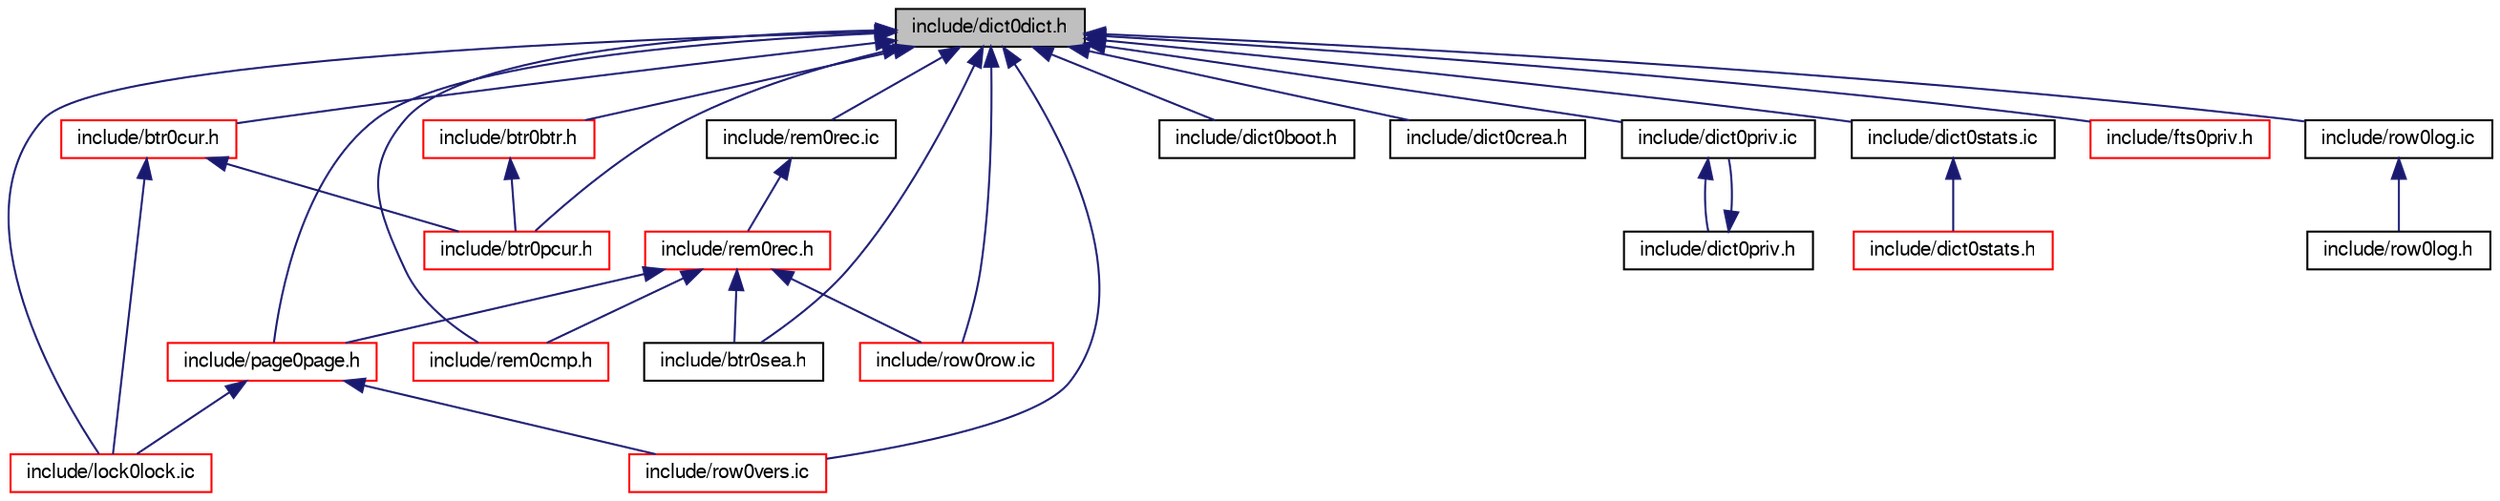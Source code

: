 digraph "include/dict0dict.h"
{
  bgcolor="transparent";
  edge [fontname="FreeSans",fontsize="10",labelfontname="FreeSans",labelfontsize="10"];
  node [fontname="FreeSans",fontsize="10",shape=record];
  Node1 [label="include/dict0dict.h",height=0.2,width=0.4,color="black", fillcolor="grey75", style="filled" fontcolor="black"];
  Node1 -> Node2 [dir="back",color="midnightblue",fontsize="10",style="solid",fontname="FreeSans"];
  Node2 [label="include/rem0rec.ic",height=0.2,width=0.4,color="black",URL="$rem0rec_8ic.html"];
  Node2 -> Node3 [dir="back",color="midnightblue",fontsize="10",style="solid",fontname="FreeSans"];
  Node3 [label="include/rem0rec.h",height=0.2,width=0.4,color="red",URL="$rem0rec_8h.html"];
  Node3 -> Node4 [dir="back",color="midnightblue",fontsize="10",style="solid",fontname="FreeSans"];
  Node4 [label="include/page0page.h",height=0.2,width=0.4,color="red",URL="$page0page_8h.html"];
  Node4 -> Node5 [dir="back",color="midnightblue",fontsize="10",style="solid",fontname="FreeSans"];
  Node5 [label="include/lock0lock.ic",height=0.2,width=0.4,color="red",URL="$lock0lock_8ic.html"];
  Node4 -> Node6 [dir="back",color="midnightblue",fontsize="10",style="solid",fontname="FreeSans"];
  Node6 [label="include/row0vers.ic",height=0.2,width=0.4,color="red",URL="$row0vers_8ic.html"];
  Node3 -> Node7 [dir="back",color="midnightblue",fontsize="10",style="solid",fontname="FreeSans"];
  Node7 [label="include/rem0cmp.h",height=0.2,width=0.4,color="red",URL="$rem0cmp_8h.html"];
  Node3 -> Node8 [dir="back",color="midnightblue",fontsize="10",style="solid",fontname="FreeSans"];
  Node8 [label="include/btr0sea.h",height=0.2,width=0.4,color="black",URL="$btr0sea_8h.html"];
  Node3 -> Node9 [dir="back",color="midnightblue",fontsize="10",style="solid",fontname="FreeSans"];
  Node9 [label="include/row0row.ic",height=0.2,width=0.4,color="red",URL="$row0row_8ic.html"];
  Node1 -> Node10 [dir="back",color="midnightblue",fontsize="10",style="solid",fontname="FreeSans"];
  Node10 [label="include/btr0btr.h",height=0.2,width=0.4,color="red",URL="$btr0btr_8h.html"];
  Node10 -> Node11 [dir="back",color="midnightblue",fontsize="10",style="solid",fontname="FreeSans"];
  Node11 [label="include/btr0pcur.h",height=0.2,width=0.4,color="red",URL="$btr0pcur_8h.html"];
  Node1 -> Node4 [dir="back",color="midnightblue",fontsize="10",style="solid",fontname="FreeSans"];
  Node1 -> Node7 [dir="back",color="midnightblue",fontsize="10",style="solid",fontname="FreeSans"];
  Node1 -> Node12 [dir="back",color="midnightblue",fontsize="10",style="solid",fontname="FreeSans"];
  Node12 [label="include/btr0cur.h",height=0.2,width=0.4,color="red",URL="$btr0cur_8h.html"];
  Node12 -> Node11 [dir="back",color="midnightblue",fontsize="10",style="solid",fontname="FreeSans"];
  Node12 -> Node5 [dir="back",color="midnightblue",fontsize="10",style="solid",fontname="FreeSans"];
  Node1 -> Node11 [dir="back",color="midnightblue",fontsize="10",style="solid",fontname="FreeSans"];
  Node1 -> Node8 [dir="back",color="midnightblue",fontsize="10",style="solid",fontname="FreeSans"];
  Node1 -> Node13 [dir="back",color="midnightblue",fontsize="10",style="solid",fontname="FreeSans"];
  Node13 [label="include/dict0boot.h",height=0.2,width=0.4,color="black",URL="$dict0boot_8h.html"];
  Node1 -> Node14 [dir="back",color="midnightblue",fontsize="10",style="solid",fontname="FreeSans"];
  Node14 [label="include/dict0crea.h",height=0.2,width=0.4,color="black",URL="$dict0crea_8h.html"];
  Node1 -> Node15 [dir="back",color="midnightblue",fontsize="10",style="solid",fontname="FreeSans"];
  Node15 [label="include/dict0priv.ic",height=0.2,width=0.4,color="black",URL="$dict0priv_8ic.html"];
  Node15 -> Node16 [dir="back",color="midnightblue",fontsize="10",style="solid",fontname="FreeSans"];
  Node16 [label="include/dict0priv.h",height=0.2,width=0.4,color="black",URL="$dict0priv_8h.html"];
  Node16 -> Node15 [dir="back",color="midnightblue",fontsize="10",style="solid",fontname="FreeSans"];
  Node1 -> Node17 [dir="back",color="midnightblue",fontsize="10",style="solid",fontname="FreeSans"];
  Node17 [label="include/dict0stats.ic",height=0.2,width=0.4,color="black",URL="$dict0stats_8ic.html"];
  Node17 -> Node18 [dir="back",color="midnightblue",fontsize="10",style="solid",fontname="FreeSans"];
  Node18 [label="include/dict0stats.h",height=0.2,width=0.4,color="red",URL="$dict0stats_8h.html"];
  Node1 -> Node19 [dir="back",color="midnightblue",fontsize="10",style="solid",fontname="FreeSans"];
  Node19 [label="include/fts0priv.h",height=0.2,width=0.4,color="red",URL="$fts0priv_8h.html"];
  Node1 -> Node5 [dir="back",color="midnightblue",fontsize="10",style="solid",fontname="FreeSans"];
  Node1 -> Node9 [dir="back",color="midnightblue",fontsize="10",style="solid",fontname="FreeSans"];
  Node1 -> Node6 [dir="back",color="midnightblue",fontsize="10",style="solid",fontname="FreeSans"];
  Node1 -> Node20 [dir="back",color="midnightblue",fontsize="10",style="solid",fontname="FreeSans"];
  Node20 [label="include/row0log.ic",height=0.2,width=0.4,color="black",URL="$row0log_8ic.html"];
  Node20 -> Node21 [dir="back",color="midnightblue",fontsize="10",style="solid",fontname="FreeSans"];
  Node21 [label="include/row0log.h",height=0.2,width=0.4,color="black",URL="$row0log_8h.html"];
}

